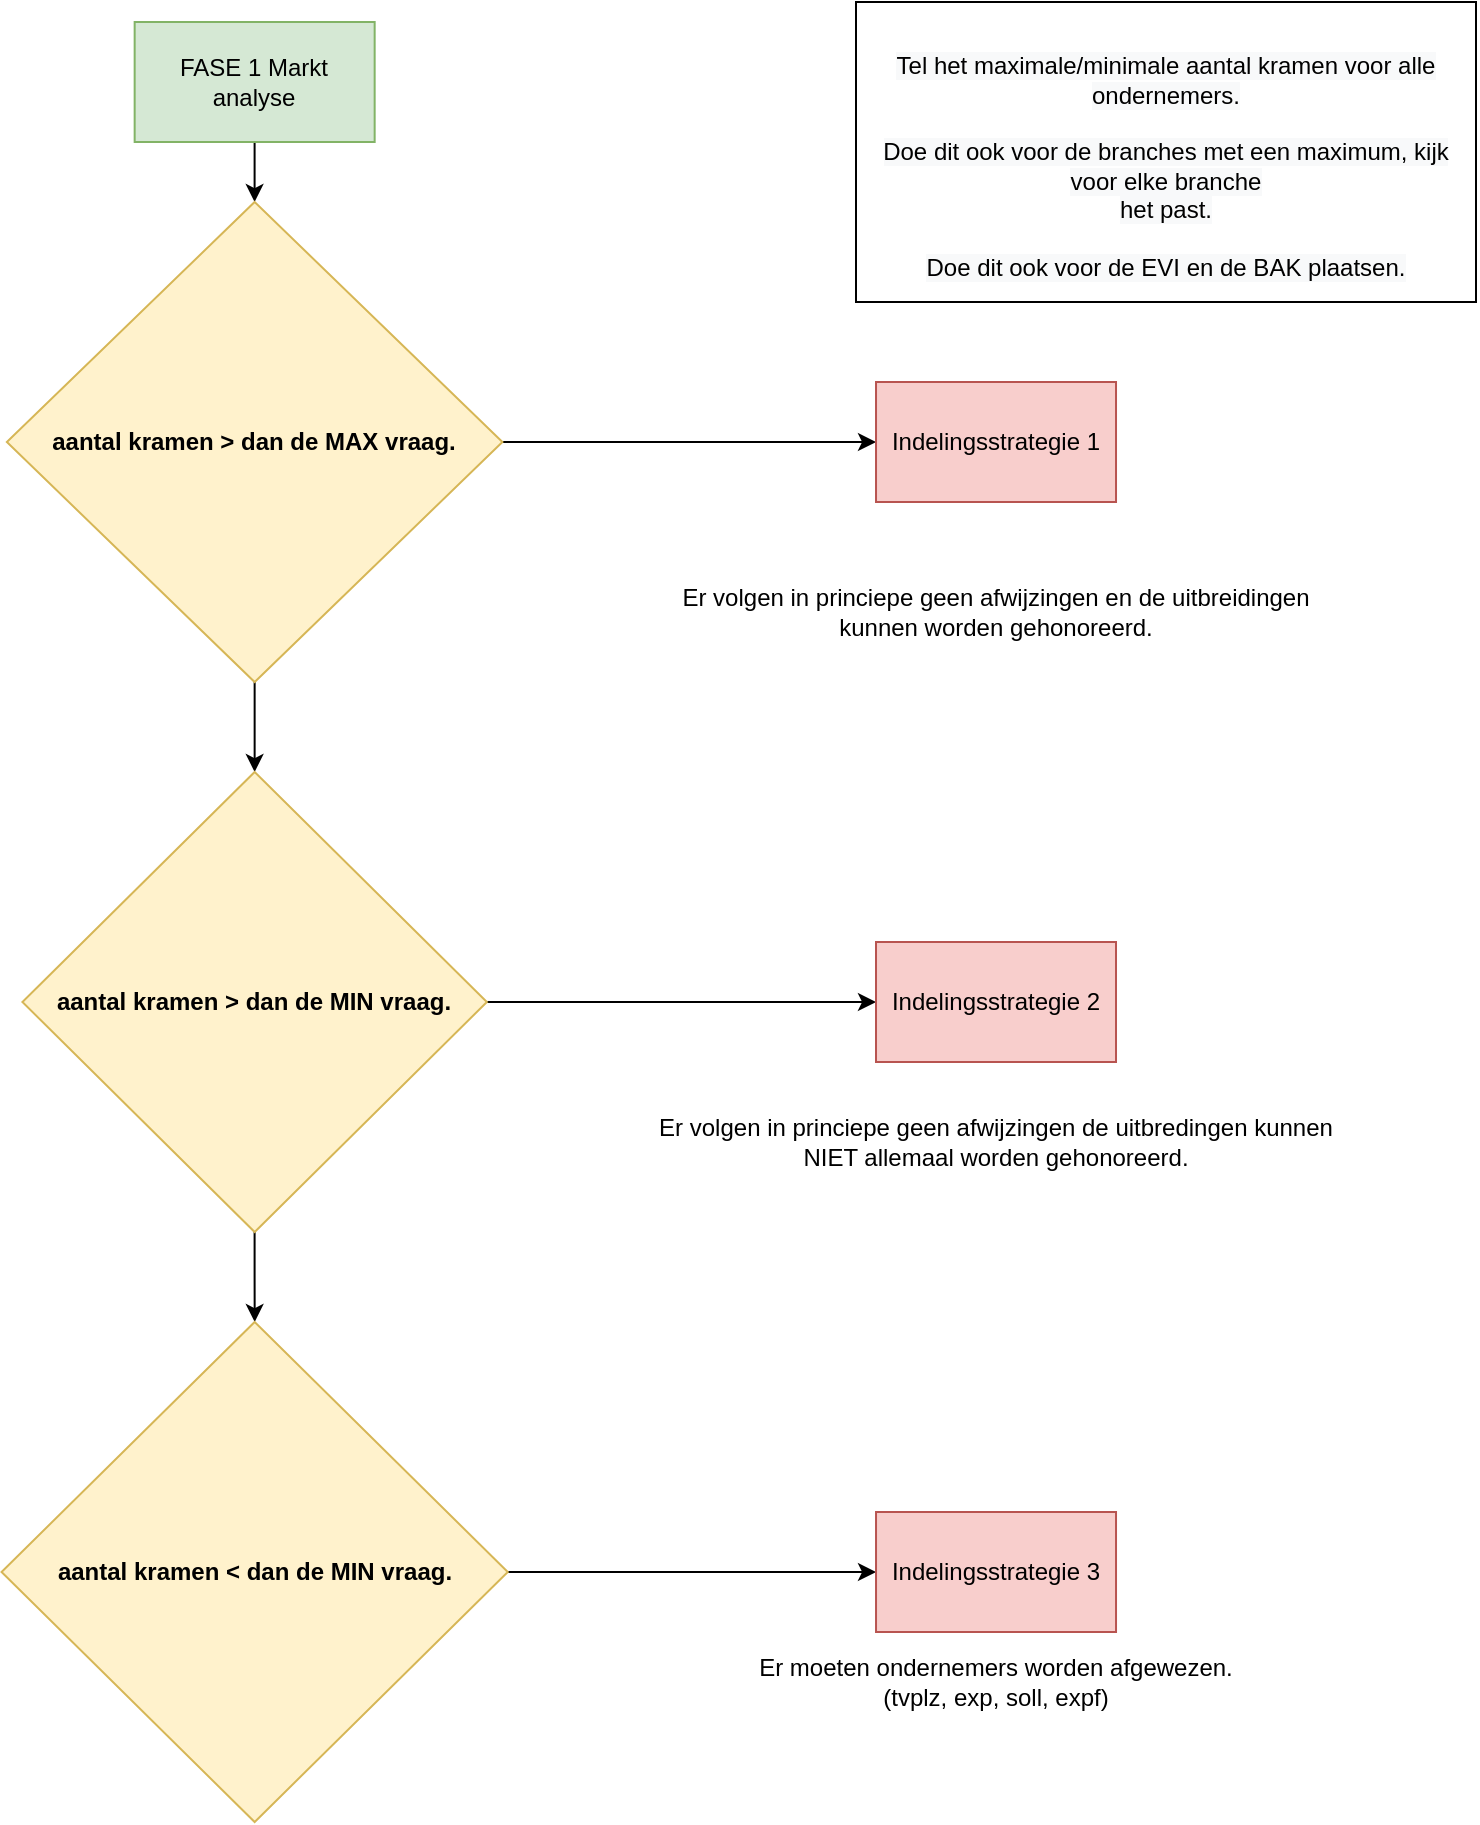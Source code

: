 <mxfile version="16.0.2" type="device"><diagram id="Cdu1XTrEppOjOKCCkLWo" name="Page-1"><mxGraphModel dx="1422" dy="905" grid="1" gridSize="10" guides="1" tooltips="1" connect="1" arrows="1" fold="1" page="1" pageScale="1" pageWidth="850" pageHeight="1100" math="0" shadow="0"><root><mxCell id="0"/><mxCell id="1" parent="0"/><mxCell id="KSjS0vfAXSwkoTedo3xh-4" value="" style="edgeStyle=orthogonalEdgeStyle;rounded=0;orthogonalLoop=1;jettySize=auto;html=1;" parent="1" source="KSjS0vfAXSwkoTedo3xh-1" target="KSjS0vfAXSwkoTedo3xh-3" edge="1"><mxGeometry relative="1" as="geometry"/></mxCell><mxCell id="KSjS0vfAXSwkoTedo3xh-1" value="FASE 1 Markt analyse" style="rounded=0;whiteSpace=wrap;html=1;fillColor=#d5e8d4;strokeColor=#82b366;" parent="1" vertex="1"><mxGeometry x="149.33" y="20" width="120" height="60" as="geometry"/></mxCell><mxCell id="KSjS0vfAXSwkoTedo3xh-6" value="" style="edgeStyle=orthogonalEdgeStyle;rounded=0;orthogonalLoop=1;jettySize=auto;html=1;" parent="1" source="KSjS0vfAXSwkoTedo3xh-3" target="KSjS0vfAXSwkoTedo3xh-5" edge="1"><mxGeometry relative="1" as="geometry"/></mxCell><mxCell id="KSjS0vfAXSwkoTedo3xh-8" style="edgeStyle=orthogonalEdgeStyle;rounded=0;orthogonalLoop=1;jettySize=auto;html=1;exitX=0.5;exitY=1;exitDx=0;exitDy=0;" parent="1" source="KSjS0vfAXSwkoTedo3xh-3" target="KSjS0vfAXSwkoTedo3xh-7" edge="1"><mxGeometry relative="1" as="geometry"/></mxCell><mxCell id="KSjS0vfAXSwkoTedo3xh-3" value="&lt;b&gt;aantal kramen &amp;gt; dan de MAX vraag.&lt;/b&gt;&lt;br&gt;" style="rhombus;whiteSpace=wrap;html=1;rounded=0;fillColor=#fff2cc;strokeColor=#d6b656;" parent="1" vertex="1"><mxGeometry x="85.43" y="110" width="247.78" height="240" as="geometry"/></mxCell><mxCell id="KSjS0vfAXSwkoTedo3xh-5" value="Indelingsstrategie 1" style="whiteSpace=wrap;html=1;rounded=0;fillColor=#f8cecc;strokeColor=#b85450;" parent="1" vertex="1"><mxGeometry x="520.01" y="200" width="120" height="60" as="geometry"/></mxCell><mxCell id="KSjS0vfAXSwkoTedo3xh-10" value="" style="edgeStyle=orthogonalEdgeStyle;rounded=0;orthogonalLoop=1;jettySize=auto;html=1;" parent="1" source="KSjS0vfAXSwkoTedo3xh-7" target="KSjS0vfAXSwkoTedo3xh-9" edge="1"><mxGeometry relative="1" as="geometry"/></mxCell><mxCell id="KSjS0vfAXSwkoTedo3xh-13" value="" style="edgeStyle=orthogonalEdgeStyle;rounded=0;orthogonalLoop=1;jettySize=auto;html=1;" parent="1" source="KSjS0vfAXSwkoTedo3xh-7" target="KSjS0vfAXSwkoTedo3xh-12" edge="1"><mxGeometry relative="1" as="geometry"/></mxCell><mxCell id="KSjS0vfAXSwkoTedo3xh-7" value="&lt;b&gt;aantal kramen &amp;gt; dan de MIN vraag.&lt;/b&gt;&lt;br&gt;" style="rhombus;whiteSpace=wrap;html=1;rounded=0;fillColor=#fff2cc;strokeColor=#d6b656;" parent="1" vertex="1"><mxGeometry x="93.21" y="395" width="232.23" height="230" as="geometry"/></mxCell><mxCell id="KSjS0vfAXSwkoTedo3xh-9" value="Indelingsstrategie 2" style="whiteSpace=wrap;html=1;rounded=0;fillColor=#f8cecc;strokeColor=#b85450;" parent="1" vertex="1"><mxGeometry x="520.005" y="480" width="120" height="60" as="geometry"/></mxCell><mxCell id="KSjS0vfAXSwkoTedo3xh-11" value="&lt;br style=&quot;color: rgb(0 , 0 , 0) ; font-family: &amp;#34;helvetica&amp;#34; ; font-size: 12px ; font-style: normal ; font-weight: 400 ; letter-spacing: normal ; text-align: center ; text-indent: 0px ; text-transform: none ; word-spacing: 0px ; background-color: rgb(248 , 249 , 250)&quot;&gt;&lt;span style=&quot;color: rgb(0 , 0 , 0) ; font-family: &amp;#34;helvetica&amp;#34; ; font-size: 12px ; font-style: normal ; font-weight: 400 ; letter-spacing: normal ; text-align: center ; text-indent: 0px ; text-transform: none ; word-spacing: 0px ; background-color: rgb(248 , 249 , 250) ; display: inline ; float: none&quot;&gt;Tel het maximale/minimale aantal kramen voor alle ondernemers.&lt;/span&gt;&lt;br style=&quot;color: rgb(0 , 0 , 0) ; font-family: &amp;#34;helvetica&amp;#34; ; font-size: 12px ; font-style: normal ; font-weight: 400 ; letter-spacing: normal ; text-align: center ; text-indent: 0px ; text-transform: none ; word-spacing: 0px ; background-color: rgb(248 , 249 , 250)&quot;&gt;&lt;br style=&quot;color: rgb(0 , 0 , 0) ; font-family: &amp;#34;helvetica&amp;#34; ; font-size: 12px ; font-style: normal ; font-weight: 400 ; letter-spacing: normal ; text-align: center ; text-indent: 0px ; text-transform: none ; word-spacing: 0px ; background-color: rgb(248 , 249 , 250)&quot;&gt;&lt;span style=&quot;color: rgb(0 , 0 , 0) ; font-family: &amp;#34;helvetica&amp;#34; ; font-size: 12px ; font-style: normal ; font-weight: 400 ; letter-spacing: normal ; text-align: center ; text-indent: 0px ; text-transform: none ; word-spacing: 0px ; background-color: rgb(248 , 249 , 250) ; display: inline ; float: none&quot;&gt;Doe dit ook voor de branches met een maximum, kijk voor elke branche&lt;/span&gt;&lt;br style=&quot;color: rgb(0 , 0 , 0) ; font-family: &amp;#34;helvetica&amp;#34; ; font-size: 12px ; font-style: normal ; font-weight: 400 ; letter-spacing: normal ; text-align: center ; text-indent: 0px ; text-transform: none ; word-spacing: 0px ; background-color: rgb(248 , 249 , 250)&quot;&gt;&lt;span style=&quot;color: rgb(0 , 0 , 0) ; font-family: &amp;#34;helvetica&amp;#34; ; font-size: 12px ; font-style: normal ; font-weight: 400 ; letter-spacing: normal ; text-align: center ; text-indent: 0px ; text-transform: none ; word-spacing: 0px ; background-color: rgb(248 , 249 , 250) ; display: inline ; float: none&quot;&gt;het past.&lt;/span&gt;&lt;br style=&quot;color: rgb(0 , 0 , 0) ; font-family: &amp;#34;helvetica&amp;#34; ; font-size: 12px ; font-style: normal ; font-weight: 400 ; letter-spacing: normal ; text-align: center ; text-indent: 0px ; text-transform: none ; word-spacing: 0px ; background-color: rgb(248 , 249 , 250)&quot;&gt;&lt;br style=&quot;color: rgb(0 , 0 , 0) ; font-family: &amp;#34;helvetica&amp;#34; ; font-size: 12px ; font-style: normal ; font-weight: 400 ; letter-spacing: normal ; text-align: center ; text-indent: 0px ; text-transform: none ; word-spacing: 0px ; background-color: rgb(248 , 249 , 250)&quot;&gt;&lt;span style=&quot;color: rgb(0 , 0 , 0) ; font-family: &amp;#34;helvetica&amp;#34; ; font-size: 12px ; font-style: normal ; font-weight: 400 ; letter-spacing: normal ; text-align: center ; text-indent: 0px ; text-transform: none ; word-spacing: 0px ; background-color: rgb(248 , 249 , 250) ; display: inline ; float: none&quot;&gt;Doe dit ook voor de EVI en de BAK plaatsen.&lt;/span&gt;" style="whiteSpace=wrap;html=1;" parent="1" vertex="1"><mxGeometry x="510" y="10" width="310" height="150" as="geometry"/></mxCell><mxCell id="KSjS0vfAXSwkoTedo3xh-15" value="" style="edgeStyle=orthogonalEdgeStyle;rounded=0;orthogonalLoop=1;jettySize=auto;html=1;" parent="1" source="KSjS0vfAXSwkoTedo3xh-12" target="KSjS0vfAXSwkoTedo3xh-14" edge="1"><mxGeometry relative="1" as="geometry"/></mxCell><mxCell id="KSjS0vfAXSwkoTedo3xh-12" value="&lt;b&gt;aantal kramen &amp;lt; dan de MIN vraag.&lt;/b&gt;" style="rhombus;whiteSpace=wrap;html=1;rounded=0;fillColor=#fff2cc;strokeColor=#d6b656;" parent="1" vertex="1"><mxGeometry x="82.77" y="670" width="253.12" height="250" as="geometry"/></mxCell><mxCell id="KSjS0vfAXSwkoTedo3xh-14" value="Indelingsstrategie 3" style="whiteSpace=wrap;html=1;rounded=0;fillColor=#f8cecc;strokeColor=#b85450;" parent="1" vertex="1"><mxGeometry x="520.015" y="765" width="120" height="60" as="geometry"/></mxCell><mxCell id="KSjS0vfAXSwkoTedo3xh-16" value="Er volgen in princiepe geen afwijzingen en de uitbreidingen kunnen worden gehonoreerd." style="text;html=1;strokeColor=none;fillColor=none;align=center;verticalAlign=middle;whiteSpace=wrap;rounded=0;" parent="1" vertex="1"><mxGeometry x="410" y="275" width="340" height="80" as="geometry"/></mxCell><mxCell id="KSjS0vfAXSwkoTedo3xh-17" value="Er volgen in princiepe geen afwijzingen de uitbredingen kunnen NIET allemaal worden gehonoreerd." style="text;html=1;strokeColor=none;fillColor=none;align=center;verticalAlign=middle;whiteSpace=wrap;rounded=0;" parent="1" vertex="1"><mxGeometry x="410.01" y="540" width="340" height="80" as="geometry"/></mxCell><mxCell id="KSjS0vfAXSwkoTedo3xh-18" value="Er moeten ondernemers worden afgewezen.&lt;br&gt;(tvplz, exp, soll, expf)" style="text;html=1;strokeColor=none;fillColor=none;align=center;verticalAlign=middle;whiteSpace=wrap;rounded=0;" parent="1" vertex="1"><mxGeometry x="410.01" y="810" width="340" height="80" as="geometry"/></mxCell></root></mxGraphModel></diagram></mxfile>